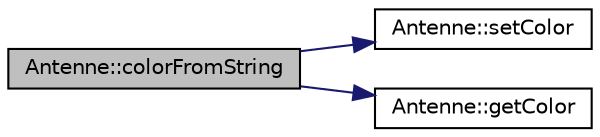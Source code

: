 digraph "Antenne::colorFromString"
{
 // LATEX_PDF_SIZE
  edge [fontname="Helvetica",fontsize="10",labelfontname="Helvetica",labelfontsize="10"];
  node [fontname="Helvetica",fontsize="10",shape=record];
  rankdir="LR";
  Node22 [label="Antenne::colorFromString",height=0.2,width=0.4,color="black", fillcolor="grey75", style="filled", fontcolor="black",tooltip=" "];
  Node22 -> Node23 [color="midnightblue",fontsize="10",style="solid",fontname="Helvetica"];
  Node23 [label="Antenne::setColor",height=0.2,width=0.4,color="black", fillcolor="white", style="filled",URL="$class_antenne.html#a5b39d1bee465b9c5b06571f735228e59",tooltip="modifier la couleur de l'antenne"];
  Node22 -> Node24 [color="midnightblue",fontsize="10",style="solid",fontname="Helvetica"];
  Node24 [label="Antenne::getColor",height=0.2,width=0.4,color="black", fillcolor="white", style="filled",URL="$class_antenne.html#ab145642aa53165675adae3c9e226490f",tooltip="retourne la couleur de l'antenne"];
}
